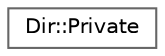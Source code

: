 digraph "Graphical Class Hierarchy"
{
 // INTERACTIVE_SVG=YES
 // LATEX_PDF_SIZE
  bgcolor="transparent";
  edge [fontname=Helvetica,fontsize=10,labelfontname=Helvetica,labelfontsize=10];
  node [fontname=Helvetica,fontsize=10,shape=box,height=0.2,width=0.4];
  rankdir="LR";
  Node0 [label="Dir::Private",height=0.2,width=0.4,color="grey40", fillcolor="white", style="filled",URL="$d3/d74/struct_dir_1_1_private.html",tooltip=" "];
}
